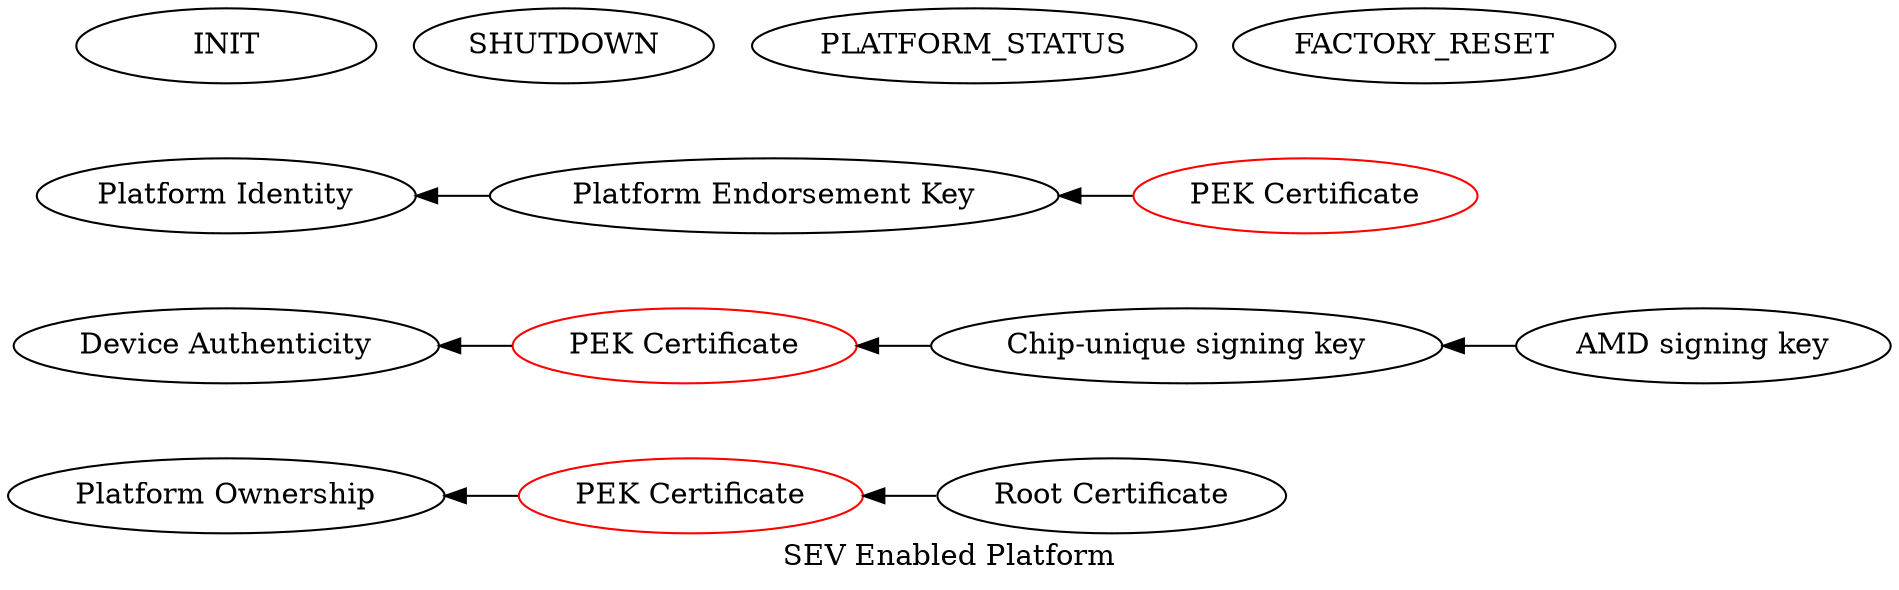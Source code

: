 digraph hello{
	graph[label = "SEV Enabled Platform\n"];
	node[width = 2];

	init[label = "INIT"];
	shutdown[label = "SHUTDOWN"];
	status[label = "PLATFORM_STATUS"];	
	reset[label = "FACTORY_RESET"];

	init -> identity[style = invis];

	{
		rank = same;
		identity[label = "Platform Identity"];
		pek[label = "Platform Endorsement Key"];
		pek_cert0[label = "PEK Certificate"; color = red];
		identity -> pek -> pek_cert0[dir = back; minlen = 2];
	}
	
	identity -> authenticity[style = invis];
	
	{
		rank = same;
		authenticity[label = "Device Authenticity"];
		pek_cert1[label = "PEK Certificate"; color = red];
		chip_key[label = "Chip-unique signing key"];
		amd_key[label = "AMD signing key"];
		authenticity -> pek_cert1 -> chip_key -> amd_key[dir = back; minlen = 2];
	}
	
	authenticity -> ownership[style = invis];
	
	{
		rank = same;
		ownership[label = "Platform Ownership"];
		pek_cert2[label = "PEK Certificate"; color = red];
		root_cert[label = "Root Certificate"];
		ownership -> pek_cert2 -> root_cert[dir = back; minlen = 2];
	}

}